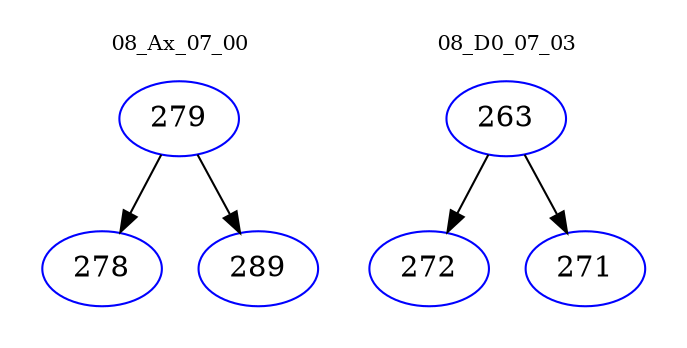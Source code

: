 digraph{
subgraph cluster_0 {
color = white
label = "08_Ax_07_00";
fontsize=10;
T0_279 [label="279", color="blue"]
T0_279 -> T0_278 [color="black"]
T0_278 [label="278", color="blue"]
T0_279 -> T0_289 [color="black"]
T0_289 [label="289", color="blue"]
}
subgraph cluster_1 {
color = white
label = "08_D0_07_03";
fontsize=10;
T1_263 [label="263", color="blue"]
T1_263 -> T1_272 [color="black"]
T1_272 [label="272", color="blue"]
T1_263 -> T1_271 [color="black"]
T1_271 [label="271", color="blue"]
}
}

